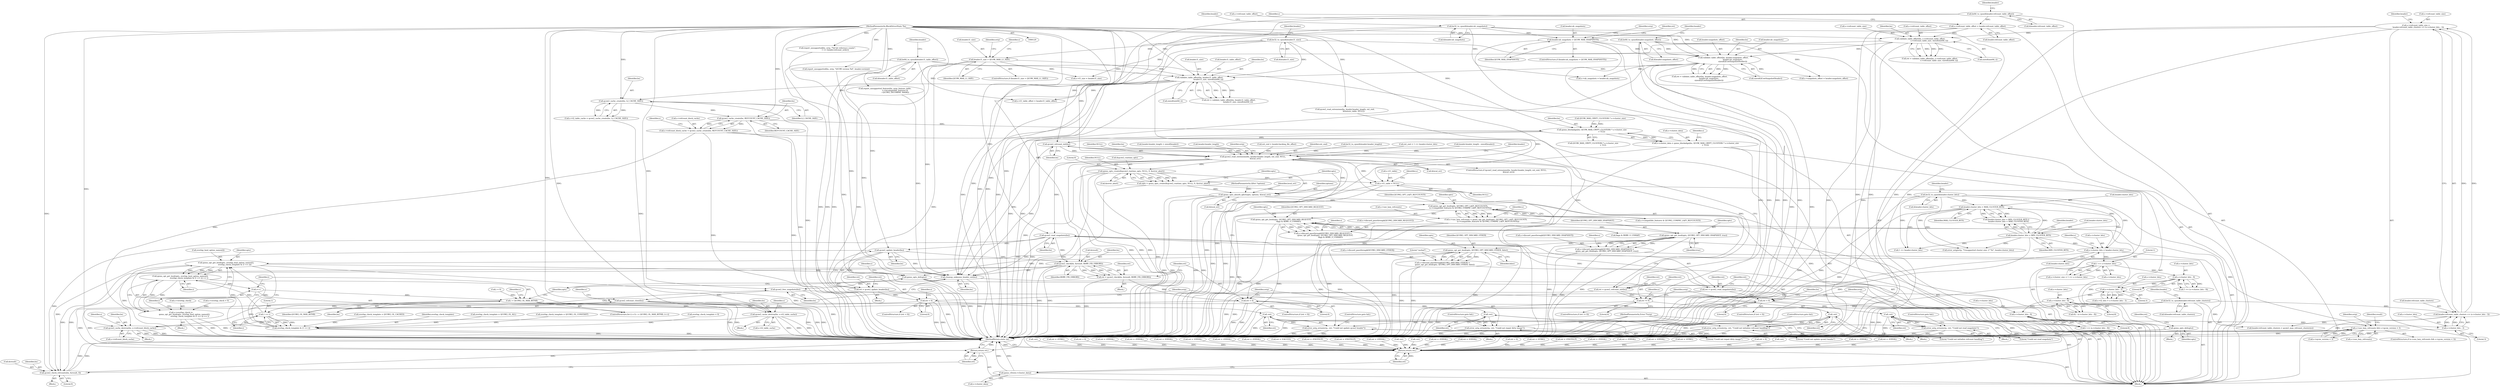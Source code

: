 digraph "0_qemu_6a83f8b5bec6f59e56cc49bd49e4c3f8f805d56f_0@API" {
"1000981" [label="(Call,qcow2_cache_create(bs, REFCOUNT_CACHE_SIZE))"];
"1000974" [label="(Call,qcow2_cache_create(bs, L2_CACHE_SIZE))"];
"1000876" [label="(Call,validate_table_offset(bs, header.l1_table_offset,\n                                header.l1_size, sizeof(uint64_t)))"];
"1000786" [label="(Call,validate_table_offset(bs, header.snapshots_offset,\n                                header.nb_snapshots,\n                                sizeof(QCowSnapshotHeader)))"];
"1000750" [label="(Call,validate_table_offset(bs, s->refcount_table_offset,\n                                s->refcount_table_size, sizeof(uint64_t)))"];
"1000121" [label="(MethodParameterIn,BlockDriverState *bs)"];
"1000712" [label="(Call,s->refcount_table_offset = header.refcount_table_offset)"];
"1000218" [label="(Call,be64_to_cpus(&header.refcount_table_offset))"];
"1000719" [label="(Call,s->refcount_table_size =\n        header.refcount_table_clusters << (s->cluster_bits - 3))"];
"1000723" [label="(Call,header.refcount_table_clusters << (s->cluster_bits - 3))"];
"1000223" [label="(Call,be32_to_cpus(&header.refcount_table_clusters))"];
"1000727" [label="(Call,s->cluster_bits - 3)"];
"1000704" [label="(Call,s->cluster_bits - 8)"];
"1000692" [label="(Call,s->cluster_bits - 8)"];
"1000663" [label="(Call,s->cluster_bits - 3)"];
"1000331" [label="(Call,s->cluster_bits - 9)"];
"1000320" [label="(Call,1 << s->cluster_bits)"];
"1000309" [label="(Call,s->cluster_bits = header.cluster_bits)"];
"1000292" [label="(Call,header.cluster_bits > MAX_CLUSTER_BITS)"];
"1000198" [label="(Call,be32_to_cpus(&header.cluster_bits))"];
"1000287" [label="(Call,header.cluster_bits < MIN_CLUSTER_BITS)"];
"1000228" [label="(Call,be64_to_cpus(&header.snapshots_offset))"];
"1000233" [label="(Call,be32_to_cpus(&header.nb_snapshots))"];
"1000770" [label="(Call,header.nb_snapshots > QCOW_MAX_SNAPSHOTS)"];
"1000208" [label="(Call,be64_to_cpus(&header.l1_table_offset))"];
"1000213" [label="(Call,be32_to_cpus(&header.l1_size))"];
"1000806" [label="(Call,header.l1_size > QCOW_MAX_L1_SIZE)"];
"1000977" [label="(Call,s->refcount_block_cache = qcow2_cache_create(bs, REFCOUNT_CACHE_SIZE))"];
"1001467" [label="(Call,qcow2_cache_destroy(bs, s->refcount_block_cache))"];
"1000996" [label="(Call,qemu_blockalign(bs, QCOW_MAX_CRYPT_CLUSTERS * s->cluster_size\n                                  + 512))"];
"1000992" [label="(Call,s->cluster_data = qemu_blockalign(bs, QCOW_MAX_CRYPT_CLUSTERS * s->cluster_size\n                                  + 512))"];
"1001476" [label="(Call,qemu_vfree(s->cluster_data))"];
"1001018" [label="(Call,qcow2_refcount_init(bs))"];
"1001016" [label="(Call,ret = qcow2_refcount_init(bs))"];
"1001021" [label="(Call,ret != 0)"];
"1001027" [label="(Call,-ret)"];
"1001025" [label="(Call,error_setg_errno(errp, -ret, \"Could not initialize refcount handling\"))"];
"1001480" [label="(Return,return ret;)"];
"1001042" [label="(Call,qcow2_read_extensions(bs, header.header_length, ext_end, NULL,\n        &local_err))"];
"1001140" [label="(Call,qcow2_read_snapshots(bs))"];
"1001138" [label="(Call,ret = qcow2_read_snapshots(bs))"];
"1001143" [label="(Call,ret < 0)"];
"1001149" [label="(Call,-ret)"];
"1001147" [label="(Call,error_setg_errno(errp, -ret, \"Could not read snapshots\"))"];
"1001430" [label="(Return,return ret;)"];
"1001175" [label="(Call,qcow2_update_header(bs))"];
"1001173" [label="(Call,ret = qcow2_update_header(bs))"];
"1001178" [label="(Call,ret < 0)"];
"1001184" [label="(Call,-ret)"];
"1001182" [label="(Call,error_setg_errno(errp, -ret, \"Could not update qcow2 header\"))"];
"1001217" [label="(Call,qcow2_check(bs, &result, BDRV_FIX_ERRORS))"];
"1001215" [label="(Call,ret = qcow2_check(bs, &result, BDRV_FIX_ERRORS))"];
"1001223" [label="(Call,ret < 0)"];
"1001229" [label="(Call,-ret)"];
"1001227" [label="(Call,error_setg_errno(errp, -ret, \"Could not repair dirty image\"))"];
"1001425" [label="(Call,qcow2_check_refcounts(bs, &result, 0))"];
"1001437" [label="(Call,cleanup_unknown_header_ext(bs))"];
"1001439" [label="(Call,qcow2_free_snapshots(bs))"];
"1001441" [label="(Call,qcow2_refcount_close(bs))"];
"1001457" [label="(Call,qcow2_cache_destroy(bs, s->l2_table_cache))"];
"1001235" [label="(Call,qemu_opts_create(&qcow2_runtime_opts, NULL, 0, &error_abort))"];
"1001233" [label="(Call,opts = qemu_opts_create(&qcow2_runtime_opts, NULL, 0, &error_abort))"];
"1001242" [label="(Call,qemu_opts_absorb_qdict(opts, options, &local_err))"];
"1001262" [label="(Call,qemu_opt_get_bool(opts, QCOW2_OPT_LAZY_REFCOUNTS,\n        (s->compatible_features & QCOW2_COMPAT_LAZY_REFCOUNTS)))"];
"1001258" [label="(Call,s->use_lazy_refcounts = qemu_opt_get_bool(opts, QCOW2_OPT_LAZY_REFCOUNTS,\n        (s->compatible_features & QCOW2_COMPAT_LAZY_REFCOUNTS)))"];
"1001403" [label="(Call,s->use_lazy_refcounts && s->qcow_version < 3)"];
"1001290" [label="(Call,qemu_opt_get_bool(opts, QCOW2_OPT_DISCARD_REQUEST,\n                          flags & BDRV_O_UNMAP))"];
"1001284" [label="(Call,s->discard_passthrough[QCOW2_DISCARD_REQUEST] =\n        qemu_opt_get_bool(opts, QCOW2_OPT_DISCARD_REQUEST,\n                          flags & BDRV_O_UNMAP))"];
"1001302" [label="(Call,qemu_opt_get_bool(opts, QCOW2_OPT_DISCARD_SNAPSHOT, true))"];
"1001296" [label="(Call,s->discard_passthrough[QCOW2_DISCARD_SNAPSHOT] =\n        qemu_opt_get_bool(opts, QCOW2_OPT_DISCARD_SNAPSHOT, true))"];
"1001312" [label="(Call,qemu_opt_get_bool(opts, QCOW2_OPT_DISCARD_OTHER, false))"];
"1001306" [label="(Call,s->discard_passthrough[QCOW2_DISCARD_OTHER] =\n        qemu_opt_get_bool(opts, QCOW2_OPT_DISCARD_OTHER, false))"];
"1001362" [label="(Call,qemu_opts_del(opts))"];
"1001389" [label="(Call,qemu_opt_get_bool(opts, overlap_bool_option_names[i],\n                              overlap_check_template & (1 << i)))"];
"1001388" [label="(Call,qemu_opt_get_bool(opts, overlap_bool_option_names[i],\n                              overlap_check_template & (1 << i)) << i)"];
"1001381" [label="(Call,i++)"];
"1001378" [label="(Call,i < QCOW2_OL_MAX_BITNR)"];
"1001396" [label="(Call,1 << i)"];
"1001394" [label="(Call,overlap_check_template & (1 << i))"];
"1001384" [label="(Call,s->overlap_check |=\n            qemu_opt_get_bool(opts, overlap_bool_option_names[i],\n                              overlap_check_template & (1 << i)) << i)"];
"1001400" [label="(Call,qemu_opts_del(opts))"];
"1001447" [label="(Call,s->l1_table = NULL)"];
"1001469" [label="(Call,s->refcount_block_cache)"];
"1001258" [label="(Call,s->use_lazy_refcounts = qemu_opt_get_bool(opts, QCOW2_OPT_LAZY_REFCOUNTS,\n        (s->compatible_features & QCOW2_COMPAT_LAZY_REFCOUNTS)))"];
"1000881" [label="(Call,header.l1_size)"];
"1000293" [label="(Call,header.cluster_bits)"];
"1001378" [label="(Call,i < QCOW2_OL_MAX_BITNR)"];
"1001480" [label="(Return,return ret;)"];
"1000224" [label="(Call,&header.refcount_table_clusters)"];
"1001226" [label="(Block,)"];
"1000975" [label="(Identifier,bs)"];
"1001396" [label="(Call,1 << i)"];
"1000797" [label="(Call,ret < 0)"];
"1000124" [label="(MethodParameterIn,Error **errp)"];
"1000786" [label="(Call,validate_table_offset(bs, header.snapshots_offset,\n                                header.nb_snapshots,\n                                sizeof(QCowSnapshotHeader)))"];
"1000659" [label="(Call,s->l2_bits = s->cluster_bits - 3)"];
"1000723" [label="(Call,header.refcount_table_clusters << (s->cluster_bits - 3))"];
"1000231" [label="(Identifier,header)"];
"1001187" [label="(ControlStructure,goto fail;)"];
"1000322" [label="(Call,s->cluster_bits)"];
"1001316" [label="(Literal,\"cached\")"];
"1000794" [label="(Call,sizeof(QCowSnapshotHeader))"];
"1001458" [label="(Identifier,bs)"];
"1001353" [label="(Call,overlap_check_template = QCOW2_OL_ALL)"];
"1001459" [label="(Call,s->l2_table_cache)"];
"1001394" [label="(Call,overlap_check_template & (1 << i))"];
"1001244" [label="(Identifier,options)"];
"1000125" [label="(Block,)"];
"1001236" [label="(Call,&qcow2_runtime_opts)"];
"1000847" [label="(Call,ret = -EFBIG)"];
"1001306" [label="(Call,s->discard_passthrough[QCOW2_DISCARD_OTHER] =\n        qemu_opt_get_bool(opts, QCOW2_OPT_DISCARD_OTHER, false))"];
"1001027" [label="(Call,-ret)"];
"1001016" [label="(Call,ret = qcow2_refcount_init(bs))"];
"1001148" [label="(Identifier,errp)"];
"1001221" [label="(Identifier,BDRV_FIX_ERRORS)"];
"1001296" [label="(Call,s->discard_passthrough[QCOW2_DISCARD_SNAPSHOT] =\n        qemu_opt_get_bool(opts, QCOW2_OPT_DISCARD_SNAPSHOT, true))"];
"1001447" [label="(Call,s->l1_table = NULL)"];
"1000428" [label="(Call,header.header_length > sizeof(header))"];
"1001333" [label="(Call,overlap_check_template = QCOW2_OL_CONSTANT)"];
"1000770" [label="(Call,header.nb_snapshots > QCOW_MAX_SNAPSHOTS)"];
"1001229" [label="(Call,-ret)"];
"1000774" [label="(Identifier,QCOW_MAX_SNAPSHOTS)"];
"1001442" [label="(Identifier,bs)"];
"1000310" [label="(Call,s->cluster_bits)"];
"1001421" [label="(Block,)"];
"1001242" [label="(Call,qemu_opts_absorb_qdict(opts, options, &local_err))"];
"1001293" [label="(Call,flags & BDRV_O_UNMAP)"];
"1001167" [label="(Block,)"];
"1001184" [label="(Call,-ret)"];
"1000805" [label="(ControlStructure,if (header.l1_size > QCOW_MAX_L1_SIZE))"];
"1000273" [label="(Call,ret = -ENOTSUP)"];
"1000292" [label="(Call,header.cluster_bits > MAX_CLUSTER_BITS)"];
"1001357" [label="(Block,)"];
"1001437" [label="(Call,cleanup_unknown_header_ext(bs))"];
"1001024" [label="(Block,)"];
"1001235" [label="(Call,qemu_opts_create(&qcow2_runtime_opts, NULL, 0, &error_abort))"];
"1000733" [label="(Call,header.refcount_table_clusters > qcow2_max_refcount_clusters(s))"];
"1001404" [label="(Call,s->use_lazy_refcounts)"];
"1000884" [label="(Call,sizeof(uint64_t))"];
"1001297" [label="(Call,s->discard_passthrough[QCOW2_DISCARD_SNAPSHOT])"];
"1000603" [label="(Call,report_unsupported(bs, errp, \"%d bit reference counts\",\n                           1 << header.refcount_order))"];
"1000199" [label="(Call,&header.cluster_bits)"];
"1000218" [label="(Call,be64_to_cpus(&header.refcount_table_offset))"];
"1001145" [label="(Literal,0)"];
"1000321" [label="(Literal,1)"];
"1001217" [label="(Call,qcow2_check(bs, &result, BDRV_FIX_ERRORS))"];
"1000878" [label="(Call,header.l1_table_offset)"];
"1001044" [label="(Call,header.header_length)"];
"1001007" [label="(Identifier,s)"];
"1001028" [label="(Identifier,ret)"];
"1000874" [label="(Call,ret = validate_table_offset(bs, header.l1_table_offset,\n                                header.l1_size, sizeof(uint64_t)))"];
"1000546" [label="(Call,qcow2_read_extensions(bs, header.header_length, ext_end,\n                              &feature_table, NULL))"];
"1001239" [label="(Literal,0)"];
"1000806" [label="(Call,header.l1_size > QCOW_MAX_L1_SIZE)"];
"1001364" [label="(Call,ret = -EINVAL)"];
"1001053" [label="(Identifier,errp)"];
"1000233" [label="(Call,be32_to_cpus(&header.nb_snapshots))"];
"1000993" [label="(Call,s->cluster_data)"];
"1000490" [label="(Call,ret = -EINVAL)"];
"1000223" [label="(Call,be32_to_cpus(&header.refcount_table_clusters))"];
"1001454" [label="(Identifier,s)"];
"1001466" [label="(Block,)"];
"1001416" [label="(Call,ret = -EINVAL)"];
"1000716" [label="(Call,header.refcount_table_offset)"];
"1000704" [label="(Call,s->cluster_bits - 8)"];
"1001312" [label="(Call,qemu_opt_get_bool(opts, QCOW2_OPT_DISCARD_OTHER, false))"];
"1000705" [label="(Call,s->cluster_bits)"];
"1001264" [label="(Identifier,QCOW2_OPT_LAZY_REFCOUNTS)"];
"1001362" [label="(Call,qemu_opts_del(opts))"];
"1001467" [label="(Call,qcow2_cache_destroy(bs, s->refcount_block_cache))"];
"1000976" [label="(Identifier,L2_CACHE_SIZE)"];
"1001017" [label="(Identifier,ret)"];
"1001178" [label="(Call,ret < 0)"];
"1000895" [label="(Call,s->l1_table_offset = header.l1_table_offset)"];
"1000970" [label="(Call,s->l2_table_cache = qcow2_cache_create(bs, L2_CACHE_SIZE))"];
"1000309" [label="(Call,s->cluster_bits = header.cluster_bits)"];
"1000986" [label="(Identifier,s)"];
"1000755" [label="(Call,s->refcount_table_size)"];
"1001223" [label="(Call,ret < 0)"];
"1000992" [label="(Call,s->cluster_data = qemu_blockalign(bs, QCOW_MAX_CRYPT_CLUSTERS * s->cluster_size\n                                  + 512))"];
"1000777" [label="(Identifier,errp)"];
"1001049" [label="(Call,&local_err)"];
"1000820" [label="(Call,ret = -EFBIG)"];
"1000787" [label="(Identifier,bs)"];
"1000667" [label="(Literal,3)"];
"1000664" [label="(Call,s->cluster_bits)"];
"1001181" [label="(Block,)"];
"1000761" [label="(Call,ret < 0)"];
"1000791" [label="(Call,header.nb_snapshots)"];
"1001439" [label="(Call,qcow2_free_snapshots(bs))"];
"1000982" [label="(Identifier,bs)"];
"1001445" [label="(Identifier,s)"];
"1000663" [label="(Call,s->cluster_bits - 3)"];
"1000500" [label="(Call,ext_end = header.backing_file_offset)"];
"1000291" [label="(Identifier,MIN_CLUSTER_BITS)"];
"1000721" [label="(Identifier,s)"];
"1001299" [label="(Identifier,s)"];
"1000713" [label="(Call,s->refcount_table_offset)"];
"1000169" [label="(Call,-ret)"];
"1001191" [label="(Identifier,s)"];
"1001363" [label="(Identifier,opts)"];
"1000748" [label="(Call,ret = validate_table_offset(bs, s->refcount_table_offset,\n                                s->refcount_table_size, sizeof(uint64_t)))"];
"1000813" [label="(Identifier,errp)"];
"1001216" [label="(Identifier,ret)"];
"1001233" [label="(Call,opts = qemu_opts_create(&qcow2_runtime_opts, NULL, 0, &error_abort))"];
"1000637" [label="(Call,ret = -EINVAL)"];
"1001055" [label="(Call,ret = -EINVAL)"];
"1000947" [label="(Call,-ret)"];
"1000206" [label="(Identifier,header)"];
"1000226" [label="(Identifier,header)"];
"1000287" [label="(Call,header.cluster_bits < MIN_CLUSTER_BITS)"];
"1001034" [label="(Identifier,s)"];
"1000727" [label="(Call,s->cluster_bits - 3)"];
"1001379" [label="(Identifier,i)"];
"1001175" [label="(Call,qcow2_update_header(bs))"];
"1001456" [label="(Block,)"];
"1000121" [label="(MethodParameterIn,BlockDriverState *bs)"];
"1000214" [label="(Call,&header.l1_size)"];
"1001323" [label="(Call,overlap_check_template = 0)"];
"1001157" [label="(Identifier,bs)"];
"1001041" [label="(ControlStructure,if (qcow2_read_extensions(bs, header.header_length, ext_end, NULL,\n        &local_err)))"];
"1001448" [label="(Call,s->l1_table)"];
"1000978" [label="(Call,s->refcount_block_cache)"];
"1001427" [label="(Call,&result)"];
"1001042" [label="(Call,qcow2_read_extensions(bs, header.header_length, ext_end, NULL,\n        &local_err))"];
"1001146" [label="(Block,)"];
"1001139" [label="(Identifier,ret)"];
"1000286" [label="(Call,header.cluster_bits < MIN_CLUSTER_BITS ||\n        header.cluster_bits > MAX_CLUSTER_BITS)"];
"1001403" [label="(Call,s->use_lazy_refcounts && s->qcow_version < 3)"];
"1001273" [label="(Identifier,s)"];
"1000320" [label="(Call,1 << s->cluster_bits)"];
"1000815" [label="(Call,ret = -EFBIG)"];
"1001343" [label="(Call,overlap_check_template = QCOW2_OL_CACHED)"];
"1001398" [label="(Identifier,i)"];
"1000122" [label="(MethodParameterIn,QDict *options)"];
"1001395" [label="(Identifier,overlap_check_template)"];
"1000735" [label="(Identifier,header)"];
"1001304" [label="(Identifier,QCOW2_OPT_DISCARD_SNAPSHOT)"];
"1001390" [label="(Identifier,opts)"];
"1001399" [label="(Identifier,i)"];
"1001183" [label="(Identifier,errp)"];
"1001457" [label="(Call,qcow2_cache_destroy(bs, s->l2_table_cache))"];
"1001380" [label="(Identifier,QCOW2_OL_MAX_BITNR)"];
"1001382" [label="(Identifier,i)"];
"1001313" [label="(Identifier,opts)"];
"1001228" [label="(Identifier,errp)"];
"1000213" [label="(Call,be32_to_cpus(&header.l1_size))"];
"1001375" [label="(Call,i = 0)"];
"1000724" [label="(Call,header.refcount_table_clusters)"];
"1001138" [label="(Call,ret = qcow2_read_snapshots(bs))"];
"1001477" [label="(Call,s->cluster_data)"];
"1000509" [label="(Call,1 << header.cluster_bits)"];
"1001302" [label="(Call,qemu_opt_get_bool(opts, QCOW2_OPT_DISCARD_SNAPSHOT, true))"];
"1000810" [label="(Identifier,QCOW_MAX_L1_SIZE)"];
"1001425" [label="(Call,qcow2_check_refcounts(bs, &result, 0))"];
"1000887" [label="(Call,ret < 0)"];
"1001144" [label="(Identifier,ret)"];
"1000996" [label="(Call,qemu_blockalign(bs, QCOW_MAX_CRYPT_CLUSTERS * s->cluster_size\n                                  + 512))"];
"1000236" [label="(Identifier,header)"];
"1000779" [label="(Call,ret = -EINVAL)"];
"1000198" [label="(Call,be32_to_cpus(&header.cluster_bits))"];
"1001315" [label="(Identifier,false)"];
"1000329" [label="(Call,1 << (s->cluster_bits - 9))"];
"1001374" [label="(ControlStructure,for (i = 0; i < QCOW2_OL_MAX_BITNR; i++))"];
"1000219" [label="(Call,&header.refcount_table_offset)"];
"1001142" [label="(ControlStructure,if (ret < 0))"];
"1001259" [label="(Call,s->use_lazy_refcounts)"];
"1001400" [label="(Call,qemu_opts_del(opts))"];
"1001232" [label="(ControlStructure,goto fail;)"];
"1001284" [label="(Call,s->discard_passthrough[QCOW2_DISCARD_REQUEST] =\n        qemu_opt_get_bool(opts, QCOW2_OPT_DISCARD_REQUEST,\n                          flags & BDRV_O_UNMAP))"];
"1001386" [label="(Identifier,s)"];
"1000208" [label="(Call,be64_to_cpus(&header.l1_table_offset))"];
"1000298" [label="(Call,error_setg(errp, \"Unsupported cluster size: 2^%i\", header.cluster_bits))"];
"1001088" [label="(Call,ret = -EINVAL)"];
"1001182" [label="(Call,error_setg_errno(errp, -ret, \"Could not update qcow2 header\"))"];
"1000422" [label="(Call,ret = -EINVAL)"];
"1000999" [label="(Call,QCOW_MAX_CRYPT_CLUSTERS * s->cluster_size)"];
"1000296" [label="(Identifier,MAX_CLUSTER_BITS)"];
"1001476" [label="(Call,qemu_vfree(s->cluster_data))"];
"1001248" [label="(Identifier,local_err)"];
"1001402" [label="(ControlStructure,if (s->use_lazy_refcounts && s->qcow_version < 3))"];
"1000743" [label="(Call,ret = -EINVAL)"];
"1000332" [label="(Call,s->cluster_bits)"];
"1001426" [label="(Identifier,bs)"];
"1001023" [label="(Literal,0)"];
"1000331" [label="(Call,s->cluster_bits - 9)"];
"1001022" [label="(Identifier,ret)"];
"1001292" [label="(Identifier,QCOW2_OPT_DISCARD_REQUEST)"];
"1000731" [label="(Literal,3)"];
"1001441" [label="(Call,qcow2_refcount_close(bs))"];
"1000720" [label="(Call,s->refcount_table_size)"];
"1001238" [label="(Identifier,NULL)"];
"1000294" [label="(Identifier,header)"];
"1000696" [label="(Literal,8)"];
"1001369" [label="(Call,s->overlap_check = 0)"];
"1001018" [label="(Call,qcow2_refcount_init(bs))"];
"1000981" [label="(Call,qcow2_cache_create(bs, REFCOUNT_CACHE_SIZE))"];
"1000288" [label="(Call,header.cluster_bits)"];
"1001215" [label="(Call,ret = qcow2_check(bs, &result, BDRV_FIX_ERRORS))"];
"1000827" [label="(Identifier,s)"];
"1001030" [label="(ControlStructure,goto fail;)"];
"1001290" [label="(Call,qemu_opt_get_bool(opts, QCOW2_OPT_DISCARD_REQUEST,\n                          flags & BDRV_O_UNMAP))"];
"1000807" [label="(Call,header.l1_size)"];
"1001265" [label="(Call,s->compatible_features & QCOW2_COMPAT_LAZY_REFCOUNTS)"];
"1000248" [label="(Call,ret = -EINVAL)"];
"1000869" [label="(Call,ret = -EINVAL)"];
"1000318" [label="(Identifier,s)"];
"1001307" [label="(Call,s->discard_passthrough[QCOW2_DISCARD_OTHER])"];
"1001405" [label="(Identifier,s)"];
"1001314" [label="(Identifier,QCOW2_OPT_DISCARD_OTHER)"];
"1001430" [label="(Return,return ret;)"];
"1001451" [label="(Identifier,NULL)"];
"1000719" [label="(Call,s->refcount_table_size =\n        header.refcount_table_clusters << (s->cluster_bits - 3))"];
"1001438" [label="(Identifier,bs)"];
"1001141" [label="(Identifier,bs)"];
"1000702" [label="(Call,1 << (s->cluster_bits - 8))"];
"1000876" [label="(Call,validate_table_offset(bs, header.l1_table_offset,\n                                header.l1_size, sizeof(uint64_t)))"];
"1000591" [label="(Call,ret = -EACCES)"];
"1000751" [label="(Identifier,bs)"];
"1000692" [label="(Call,s->cluster_bits - 8)"];
"1000974" [label="(Call,qcow2_cache_create(bs, L2_CACHE_SIZE))"];
"1000266" [label="(Call,report_unsupported(bs, errp, \"QCOW version %d\", header.version))"];
"1000313" [label="(Call,header.cluster_bits)"];
"1001150" [label="(Identifier,ret)"];
"1001230" [label="(Identifier,ret)"];
"1001180" [label="(Literal,0)"];
"1001222" [label="(ControlStructure,if (ret < 0))"];
"1001383" [label="(Block,)"];
"1000750" [label="(Call,validate_table_offset(bs, s->refcount_table_offset,\n                                s->refcount_table_size, sizeof(uint64_t)))"];
"1001185" [label="(Identifier,ret)"];
"1001414" [label="(Identifier,errp)"];
"1000708" [label="(Literal,8)"];
"1001047" [label="(Identifier,ext_end)"];
"1000221" [label="(Identifier,header)"];
"1001021" [label="(Call,ret != 0)"];
"1001219" [label="(Call,&result)"];
"1001025" [label="(Call,error_setg_errno(errp, -ret, \"Could not initialize refcount handling\"))"];
"1001173" [label="(Call,ret = qcow2_update_header(bs))"];
"1001186" [label="(Literal,\"Could not update qcow2 header\")"];
"1001429" [label="(Literal,0)"];
"1000769" [label="(ControlStructure,if (header.nb_snapshots > QCOW_MAX_SNAPSHOTS))"];
"1000712" [label="(Call,s->refcount_table_offset = header.refcount_table_offset)"];
"1001174" [label="(Identifier,ret)"];
"1000785" [label="(Identifier,ret)"];
"1000241" [label="(Identifier,header)"];
"1000564" [label="(Call,ret = -ENOTSUP)"];
"1001464" [label="(Identifier,s)"];
"1000771" [label="(Call,header.nb_snapshots)"];
"1000555" [label="(Call,report_unsupported_feature(bs, errp, feature_table,\n                                   s->incompatible_features &\n                                   ~QCOW2_INCOMPAT_MASK))"];
"1001151" [label="(Literal,\"Could not read snapshots\")"];
"1000228" [label="(Call,be64_to_cpus(&header.snapshots_offset))"];
"1001147" [label="(Call,error_setg_errno(errp, -ret, \"Could not read snapshots\"))"];
"1001152" [label="(ControlStructure,goto fail;)"];
"1001029" [label="(Literal,\"Could not initialize refcount handling\")"];
"1001263" [label="(Identifier,opts)"];
"1001309" [label="(Identifier,s)"];
"1000234" [label="(Call,&header.nb_snapshots)"];
"1001234" [label="(Identifier,opts)"];
"1000752" [label="(Call,s->refcount_table_offset)"];
"1001285" [label="(Call,s->discard_passthrough[QCOW2_DISCARD_REQUEST])"];
"1001303" [label="(Identifier,opts)"];
"1000216" [label="(Identifier,header)"];
"1001179" [label="(Identifier,ret)"];
"1001482" [label="(MethodReturn,static int)"];
"1000758" [label="(Call,sizeof(uint64_t))"];
"1000390" [label="(Call,be32_to_cpus(&header.header_length))"];
"1001231" [label="(Literal,\"Could not repair dirty image\")"];
"1000209" [label="(Call,&header.l1_table_offset)"];
"1000612" [label="(Call,ret = -ENOTSUP)"];
"1001440" [label="(Identifier,bs)"];
"1000788" [label="(Call,header.snapshots_offset)"];
"1001253" [label="(Call,ret = -EINVAL)"];
"1001385" [label="(Call,s->overlap_check)"];
"1000690" [label="(Call,62 - (s->cluster_bits - 8))"];
"1001149" [label="(Call,-ret)"];
"1001019" [label="(Identifier,bs)"];
"1000877" [label="(Identifier,bs)"];
"1000784" [label="(Call,ret = validate_table_offset(bs, header.snapshots_offset,\n                                header.nb_snapshots,\n                                sizeof(QCowSnapshotHeader)))"];
"1001389" [label="(Call,qemu_opt_get_bool(opts, overlap_bool_option_names[i],\n                              overlap_check_template & (1 << i)))"];
"1001384" [label="(Call,s->overlap_check |=\n            qemu_opt_get_bool(opts, overlap_bool_option_names[i],\n                              overlap_check_template & (1 << i)) << i)"];
"1000983" [label="(Identifier,REFCOUNT_CACHE_SIZE)"];
"1001381" [label="(Call,i++)"];
"1001391" [label="(Call,overlap_bool_option_names[i])"];
"1001176" [label="(Identifier,bs)"];
"1001424" [label="(Identifier,result)"];
"1001225" [label="(Literal,0)"];
"1001401" [label="(Identifier,opts)"];
"1000728" [label="(Call,s->cluster_bits)"];
"1001131" [label="(Call,s->nb_snapshots = header.nb_snapshots)"];
"1001243" [label="(Identifier,opts)"];
"1000507" [label="(Call,ext_end = 1 << header.cluster_bits)"];
"1001474" [label="(Identifier,s)"];
"1001481" [label="(Identifier,ret)"];
"1000439" [label="(Call,header.header_length - sizeof(header))"];
"1001026" [label="(Identifier,errp)"];
"1001305" [label="(Identifier,true)"];
"1000335" [label="(Literal,9)"];
"1001218" [label="(Identifier,bs)"];
"1001240" [label="(Call,&error_abort)"];
"1001224" [label="(Identifier,ret)"];
"1001143" [label="(Call,ret < 0)"];
"1001211" [label="(Block,)"];
"1001063" [label="(Identifier,header)"];
"1001431" [label="(Identifier,ret)"];
"1001048" [label="(Identifier,NULL)"];
"1001245" [label="(Call,&local_err)"];
"1001113" [label="(Call,-ret)"];
"1001020" [label="(ControlStructure,if (ret != 0))"];
"1001397" [label="(Literal,1)"];
"1000474" [label="(Call,-ret)"];
"1000977" [label="(Call,s->refcount_block_cache = qcow2_cache_create(bs, REFCOUNT_CACHE_SIZE))"];
"1001388" [label="(Call,qemu_opt_get_bool(opts, overlap_bool_option_names[i],\n                              overlap_check_template & (1 << i)) << i)"];
"1001365" [label="(Identifier,ret)"];
"1000316" [label="(Call,s->cluster_size = 1 << s->cluster_bits)"];
"1001407" [label="(Call,s->qcow_version < 3)"];
"1001140" [label="(Call,qcow2_read_snapshots(bs))"];
"1001043" [label="(Identifier,bs)"];
"1001227" [label="(Call,error_setg_errno(errp, -ret, \"Could not repair dirty image\"))"];
"1000693" [label="(Call,s->cluster_bits)"];
"1001468" [label="(Identifier,bs)"];
"1001262" [label="(Call,qemu_opt_get_bool(opts, QCOW2_OPT_LAZY_REFCOUNTS,\n        (s->compatible_features & QCOW2_COMPAT_LAZY_REFCOUNTS)))"];
"1001291" [label="(Identifier,opts)"];
"1000998" [label="(Call,QCOW_MAX_CRYPT_CLUSTERS * s->cluster_size\n                                  + 512)"];
"1000304" [label="(Call,ret = -EINVAL)"];
"1000997" [label="(Identifier,bs)"];
"1000405" [label="(Call,ret = -EINVAL)"];
"1001124" [label="(Call,s->snapshots_offset = header.snapshots_offset)"];
"1001177" [label="(ControlStructure,if (ret < 0))"];
"1000825" [label="(Call,s->l1_size = header.l1_size)"];
"1000229" [label="(Call,&header.snapshots_offset)"];
"1000981" -> "1000977"  [label="AST: "];
"1000981" -> "1000983"  [label="CFG: "];
"1000982" -> "1000981"  [label="AST: "];
"1000983" -> "1000981"  [label="AST: "];
"1000977" -> "1000981"  [label="CFG: "];
"1000981" -> "1001482"  [label="DDG: "];
"1000981" -> "1000977"  [label="DDG: "];
"1000981" -> "1000977"  [label="DDG: "];
"1000974" -> "1000981"  [label="DDG: "];
"1000121" -> "1000981"  [label="DDG: "];
"1000981" -> "1000996"  [label="DDG: "];
"1000974" -> "1000970"  [label="AST: "];
"1000974" -> "1000976"  [label="CFG: "];
"1000975" -> "1000974"  [label="AST: "];
"1000976" -> "1000974"  [label="AST: "];
"1000970" -> "1000974"  [label="CFG: "];
"1000974" -> "1001482"  [label="DDG: "];
"1000974" -> "1000970"  [label="DDG: "];
"1000974" -> "1000970"  [label="DDG: "];
"1000876" -> "1000974"  [label="DDG: "];
"1000121" -> "1000974"  [label="DDG: "];
"1000876" -> "1000874"  [label="AST: "];
"1000876" -> "1000884"  [label="CFG: "];
"1000877" -> "1000876"  [label="AST: "];
"1000878" -> "1000876"  [label="AST: "];
"1000881" -> "1000876"  [label="AST: "];
"1000884" -> "1000876"  [label="AST: "];
"1000874" -> "1000876"  [label="CFG: "];
"1000876" -> "1001482"  [label="DDG: "];
"1000876" -> "1001482"  [label="DDG: "];
"1000876" -> "1000874"  [label="DDG: "];
"1000876" -> "1000874"  [label="DDG: "];
"1000876" -> "1000874"  [label="DDG: "];
"1000786" -> "1000876"  [label="DDG: "];
"1000121" -> "1000876"  [label="DDG: "];
"1000208" -> "1000876"  [label="DDG: "];
"1000213" -> "1000876"  [label="DDG: "];
"1000806" -> "1000876"  [label="DDG: "];
"1000876" -> "1000895"  [label="DDG: "];
"1000876" -> "1001437"  [label="DDG: "];
"1000786" -> "1000784"  [label="AST: "];
"1000786" -> "1000794"  [label="CFG: "];
"1000787" -> "1000786"  [label="AST: "];
"1000788" -> "1000786"  [label="AST: "];
"1000791" -> "1000786"  [label="AST: "];
"1000794" -> "1000786"  [label="AST: "];
"1000784" -> "1000786"  [label="CFG: "];
"1000786" -> "1001482"  [label="DDG: "];
"1000786" -> "1001482"  [label="DDG: "];
"1000786" -> "1000784"  [label="DDG: "];
"1000786" -> "1000784"  [label="DDG: "];
"1000786" -> "1000784"  [label="DDG: "];
"1000750" -> "1000786"  [label="DDG: "];
"1000121" -> "1000786"  [label="DDG: "];
"1000228" -> "1000786"  [label="DDG: "];
"1000233" -> "1000786"  [label="DDG: "];
"1000770" -> "1000786"  [label="DDG: "];
"1000786" -> "1001124"  [label="DDG: "];
"1000786" -> "1001131"  [label="DDG: "];
"1000786" -> "1001437"  [label="DDG: "];
"1000750" -> "1000748"  [label="AST: "];
"1000750" -> "1000758"  [label="CFG: "];
"1000751" -> "1000750"  [label="AST: "];
"1000752" -> "1000750"  [label="AST: "];
"1000755" -> "1000750"  [label="AST: "];
"1000758" -> "1000750"  [label="AST: "];
"1000748" -> "1000750"  [label="CFG: "];
"1000750" -> "1001482"  [label="DDG: "];
"1000750" -> "1001482"  [label="DDG: "];
"1000750" -> "1000748"  [label="DDG: "];
"1000750" -> "1000748"  [label="DDG: "];
"1000750" -> "1000748"  [label="DDG: "];
"1000121" -> "1000750"  [label="DDG: "];
"1000712" -> "1000750"  [label="DDG: "];
"1000719" -> "1000750"  [label="DDG: "];
"1000750" -> "1001437"  [label="DDG: "];
"1000121" -> "1000120"  [label="AST: "];
"1000121" -> "1001482"  [label="DDG: "];
"1000121" -> "1000266"  [label="DDG: "];
"1000121" -> "1000546"  [label="DDG: "];
"1000121" -> "1000555"  [label="DDG: "];
"1000121" -> "1000603"  [label="DDG: "];
"1000121" -> "1000996"  [label="DDG: "];
"1000121" -> "1001018"  [label="DDG: "];
"1000121" -> "1001042"  [label="DDG: "];
"1000121" -> "1001140"  [label="DDG: "];
"1000121" -> "1001175"  [label="DDG: "];
"1000121" -> "1001217"  [label="DDG: "];
"1000121" -> "1001425"  [label="DDG: "];
"1000121" -> "1001437"  [label="DDG: "];
"1000121" -> "1001439"  [label="DDG: "];
"1000121" -> "1001441"  [label="DDG: "];
"1000121" -> "1001457"  [label="DDG: "];
"1000121" -> "1001467"  [label="DDG: "];
"1000712" -> "1000125"  [label="AST: "];
"1000712" -> "1000716"  [label="CFG: "];
"1000713" -> "1000712"  [label="AST: "];
"1000716" -> "1000712"  [label="AST: "];
"1000721" -> "1000712"  [label="CFG: "];
"1000712" -> "1001482"  [label="DDG: "];
"1000712" -> "1001482"  [label="DDG: "];
"1000218" -> "1000712"  [label="DDG: "];
"1000218" -> "1000125"  [label="AST: "];
"1000218" -> "1000219"  [label="CFG: "];
"1000219" -> "1000218"  [label="AST: "];
"1000226" -> "1000218"  [label="CFG: "];
"1000218" -> "1001482"  [label="DDG: "];
"1000218" -> "1001482"  [label="DDG: "];
"1000719" -> "1000125"  [label="AST: "];
"1000719" -> "1000723"  [label="CFG: "];
"1000720" -> "1000719"  [label="AST: "];
"1000723" -> "1000719"  [label="AST: "];
"1000735" -> "1000719"  [label="CFG: "];
"1000719" -> "1001482"  [label="DDG: "];
"1000719" -> "1001482"  [label="DDG: "];
"1000723" -> "1000719"  [label="DDG: "];
"1000723" -> "1000719"  [label="DDG: "];
"1000723" -> "1000727"  [label="CFG: "];
"1000724" -> "1000723"  [label="AST: "];
"1000727" -> "1000723"  [label="AST: "];
"1000723" -> "1001482"  [label="DDG: "];
"1000223" -> "1000723"  [label="DDG: "];
"1000727" -> "1000723"  [label="DDG: "];
"1000727" -> "1000723"  [label="DDG: "];
"1000723" -> "1000733"  [label="DDG: "];
"1000223" -> "1000125"  [label="AST: "];
"1000223" -> "1000224"  [label="CFG: "];
"1000224" -> "1000223"  [label="AST: "];
"1000231" -> "1000223"  [label="CFG: "];
"1000223" -> "1001482"  [label="DDG: "];
"1000223" -> "1001482"  [label="DDG: "];
"1000223" -> "1000733"  [label="DDG: "];
"1000727" -> "1000731"  [label="CFG: "];
"1000728" -> "1000727"  [label="AST: "];
"1000731" -> "1000727"  [label="AST: "];
"1000727" -> "1001482"  [label="DDG: "];
"1000704" -> "1000727"  [label="DDG: "];
"1000704" -> "1000702"  [label="AST: "];
"1000704" -> "1000708"  [label="CFG: "];
"1000705" -> "1000704"  [label="AST: "];
"1000708" -> "1000704"  [label="AST: "];
"1000702" -> "1000704"  [label="CFG: "];
"1000704" -> "1000702"  [label="DDG: "];
"1000704" -> "1000702"  [label="DDG: "];
"1000692" -> "1000704"  [label="DDG: "];
"1000692" -> "1000690"  [label="AST: "];
"1000692" -> "1000696"  [label="CFG: "];
"1000693" -> "1000692"  [label="AST: "];
"1000696" -> "1000692"  [label="AST: "];
"1000690" -> "1000692"  [label="CFG: "];
"1000692" -> "1000690"  [label="DDG: "];
"1000692" -> "1000690"  [label="DDG: "];
"1000663" -> "1000692"  [label="DDG: "];
"1000663" -> "1000659"  [label="AST: "];
"1000663" -> "1000667"  [label="CFG: "];
"1000664" -> "1000663"  [label="AST: "];
"1000667" -> "1000663"  [label="AST: "];
"1000659" -> "1000663"  [label="CFG: "];
"1000663" -> "1000659"  [label="DDG: "];
"1000663" -> "1000659"  [label="DDG: "];
"1000331" -> "1000663"  [label="DDG: "];
"1000331" -> "1000329"  [label="AST: "];
"1000331" -> "1000335"  [label="CFG: "];
"1000332" -> "1000331"  [label="AST: "];
"1000335" -> "1000331"  [label="AST: "];
"1000329" -> "1000331"  [label="CFG: "];
"1000331" -> "1001482"  [label="DDG: "];
"1000331" -> "1000329"  [label="DDG: "];
"1000331" -> "1000329"  [label="DDG: "];
"1000320" -> "1000331"  [label="DDG: "];
"1000320" -> "1000316"  [label="AST: "];
"1000320" -> "1000322"  [label="CFG: "];
"1000321" -> "1000320"  [label="AST: "];
"1000322" -> "1000320"  [label="AST: "];
"1000316" -> "1000320"  [label="CFG: "];
"1000320" -> "1000316"  [label="DDG: "];
"1000320" -> "1000316"  [label="DDG: "];
"1000309" -> "1000320"  [label="DDG: "];
"1000309" -> "1000125"  [label="AST: "];
"1000309" -> "1000313"  [label="CFG: "];
"1000310" -> "1000309"  [label="AST: "];
"1000313" -> "1000309"  [label="AST: "];
"1000318" -> "1000309"  [label="CFG: "];
"1000309" -> "1001482"  [label="DDG: "];
"1000292" -> "1000309"  [label="DDG: "];
"1000198" -> "1000309"  [label="DDG: "];
"1000287" -> "1000309"  [label="DDG: "];
"1000292" -> "1000286"  [label="AST: "];
"1000292" -> "1000296"  [label="CFG: "];
"1000293" -> "1000292"  [label="AST: "];
"1000296" -> "1000292"  [label="AST: "];
"1000286" -> "1000292"  [label="CFG: "];
"1000292" -> "1001482"  [label="DDG: "];
"1000292" -> "1000286"  [label="DDG: "];
"1000292" -> "1000286"  [label="DDG: "];
"1000198" -> "1000292"  [label="DDG: "];
"1000287" -> "1000292"  [label="DDG: "];
"1000292" -> "1000298"  [label="DDG: "];
"1000292" -> "1000509"  [label="DDG: "];
"1000198" -> "1000125"  [label="AST: "];
"1000198" -> "1000199"  [label="CFG: "];
"1000199" -> "1000198"  [label="AST: "];
"1000206" -> "1000198"  [label="CFG: "];
"1000198" -> "1001482"  [label="DDG: "];
"1000198" -> "1001482"  [label="DDG: "];
"1000198" -> "1000287"  [label="DDG: "];
"1000198" -> "1000298"  [label="DDG: "];
"1000198" -> "1000509"  [label="DDG: "];
"1000287" -> "1000286"  [label="AST: "];
"1000287" -> "1000291"  [label="CFG: "];
"1000288" -> "1000287"  [label="AST: "];
"1000291" -> "1000287"  [label="AST: "];
"1000294" -> "1000287"  [label="CFG: "];
"1000286" -> "1000287"  [label="CFG: "];
"1000287" -> "1001482"  [label="DDG: "];
"1000287" -> "1000286"  [label="DDG: "];
"1000287" -> "1000286"  [label="DDG: "];
"1000287" -> "1000298"  [label="DDG: "];
"1000287" -> "1000509"  [label="DDG: "];
"1000228" -> "1000125"  [label="AST: "];
"1000228" -> "1000229"  [label="CFG: "];
"1000229" -> "1000228"  [label="AST: "];
"1000236" -> "1000228"  [label="CFG: "];
"1000228" -> "1001482"  [label="DDG: "];
"1000228" -> "1001482"  [label="DDG: "];
"1000228" -> "1001124"  [label="DDG: "];
"1000233" -> "1000125"  [label="AST: "];
"1000233" -> "1000234"  [label="CFG: "];
"1000234" -> "1000233"  [label="AST: "];
"1000241" -> "1000233"  [label="CFG: "];
"1000233" -> "1001482"  [label="DDG: "];
"1000233" -> "1001482"  [label="DDG: "];
"1000233" -> "1000770"  [label="DDG: "];
"1000233" -> "1001131"  [label="DDG: "];
"1000770" -> "1000769"  [label="AST: "];
"1000770" -> "1000774"  [label="CFG: "];
"1000771" -> "1000770"  [label="AST: "];
"1000774" -> "1000770"  [label="AST: "];
"1000777" -> "1000770"  [label="CFG: "];
"1000785" -> "1000770"  [label="CFG: "];
"1000770" -> "1001482"  [label="DDG: "];
"1000770" -> "1001482"  [label="DDG: "];
"1000770" -> "1001482"  [label="DDG: "];
"1000208" -> "1000125"  [label="AST: "];
"1000208" -> "1000209"  [label="CFG: "];
"1000209" -> "1000208"  [label="AST: "];
"1000216" -> "1000208"  [label="CFG: "];
"1000208" -> "1001482"  [label="DDG: "];
"1000208" -> "1001482"  [label="DDG: "];
"1000208" -> "1000895"  [label="DDG: "];
"1000213" -> "1000125"  [label="AST: "];
"1000213" -> "1000214"  [label="CFG: "];
"1000214" -> "1000213"  [label="AST: "];
"1000221" -> "1000213"  [label="CFG: "];
"1000213" -> "1001482"  [label="DDG: "];
"1000213" -> "1001482"  [label="DDG: "];
"1000213" -> "1000806"  [label="DDG: "];
"1000213" -> "1000825"  [label="DDG: "];
"1000806" -> "1000805"  [label="AST: "];
"1000806" -> "1000810"  [label="CFG: "];
"1000807" -> "1000806"  [label="AST: "];
"1000810" -> "1000806"  [label="AST: "];
"1000813" -> "1000806"  [label="CFG: "];
"1000827" -> "1000806"  [label="CFG: "];
"1000806" -> "1001482"  [label="DDG: "];
"1000806" -> "1001482"  [label="DDG: "];
"1000806" -> "1001482"  [label="DDG: "];
"1000806" -> "1000825"  [label="DDG: "];
"1000977" -> "1000125"  [label="AST: "];
"1000978" -> "1000977"  [label="AST: "];
"1000986" -> "1000977"  [label="CFG: "];
"1000977" -> "1001482"  [label="DDG: "];
"1000977" -> "1001482"  [label="DDG: "];
"1000977" -> "1001467"  [label="DDG: "];
"1001467" -> "1001466"  [label="AST: "];
"1001467" -> "1001469"  [label="CFG: "];
"1001468" -> "1001467"  [label="AST: "];
"1001469" -> "1001467"  [label="AST: "];
"1001474" -> "1001467"  [label="CFG: "];
"1001467" -> "1001482"  [label="DDG: "];
"1001467" -> "1001482"  [label="DDG: "];
"1001467" -> "1001482"  [label="DDG: "];
"1001457" -> "1001467"  [label="DDG: "];
"1001441" -> "1001467"  [label="DDG: "];
"1000996" -> "1000992"  [label="AST: "];
"1000996" -> "1000998"  [label="CFG: "];
"1000997" -> "1000996"  [label="AST: "];
"1000998" -> "1000996"  [label="AST: "];
"1000992" -> "1000996"  [label="CFG: "];
"1000996" -> "1001482"  [label="DDG: "];
"1000996" -> "1000992"  [label="DDG: "];
"1000996" -> "1000992"  [label="DDG: "];
"1000999" -> "1000996"  [label="DDG: "];
"1000999" -> "1000996"  [label="DDG: "];
"1000996" -> "1001018"  [label="DDG: "];
"1000992" -> "1000125"  [label="AST: "];
"1000993" -> "1000992"  [label="AST: "];
"1001007" -> "1000992"  [label="CFG: "];
"1000992" -> "1001482"  [label="DDG: "];
"1000992" -> "1001482"  [label="DDG: "];
"1000992" -> "1001476"  [label="DDG: "];
"1001476" -> "1000125"  [label="AST: "];
"1001476" -> "1001477"  [label="CFG: "];
"1001477" -> "1001476"  [label="AST: "];
"1001481" -> "1001476"  [label="CFG: "];
"1001476" -> "1001482"  [label="DDG: "];
"1001476" -> "1001482"  [label="DDG: "];
"1001018" -> "1001016"  [label="AST: "];
"1001018" -> "1001019"  [label="CFG: "];
"1001019" -> "1001018"  [label="AST: "];
"1001016" -> "1001018"  [label="CFG: "];
"1001018" -> "1001016"  [label="DDG: "];
"1001018" -> "1001042"  [label="DDG: "];
"1001018" -> "1001437"  [label="DDG: "];
"1001016" -> "1000125"  [label="AST: "];
"1001017" -> "1001016"  [label="AST: "];
"1001022" -> "1001016"  [label="CFG: "];
"1001016" -> "1001482"  [label="DDG: "];
"1001016" -> "1001021"  [label="DDG: "];
"1001021" -> "1001020"  [label="AST: "];
"1001021" -> "1001023"  [label="CFG: "];
"1001022" -> "1001021"  [label="AST: "];
"1001023" -> "1001021"  [label="AST: "];
"1001026" -> "1001021"  [label="CFG: "];
"1001034" -> "1001021"  [label="CFG: "];
"1001021" -> "1001482"  [label="DDG: "];
"1001021" -> "1001027"  [label="DDG: "];
"1001027" -> "1001025"  [label="AST: "];
"1001027" -> "1001028"  [label="CFG: "];
"1001028" -> "1001027"  [label="AST: "];
"1001029" -> "1001027"  [label="CFG: "];
"1001027" -> "1001482"  [label="DDG: "];
"1001027" -> "1001025"  [label="DDG: "];
"1001027" -> "1001480"  [label="DDG: "];
"1001025" -> "1001024"  [label="AST: "];
"1001025" -> "1001029"  [label="CFG: "];
"1001026" -> "1001025"  [label="AST: "];
"1001029" -> "1001025"  [label="AST: "];
"1001030" -> "1001025"  [label="CFG: "];
"1001025" -> "1001482"  [label="DDG: "];
"1001025" -> "1001482"  [label="DDG: "];
"1001025" -> "1001482"  [label="DDG: "];
"1000124" -> "1001025"  [label="DDG: "];
"1001480" -> "1000125"  [label="AST: "];
"1001480" -> "1001481"  [label="CFG: "];
"1001481" -> "1001480"  [label="AST: "];
"1001482" -> "1001480"  [label="CFG: "];
"1001480" -> "1001482"  [label="DDG: "];
"1001481" -> "1001480"  [label="DDG: "];
"1000637" -> "1001480"  [label="DDG: "];
"1000815" -> "1001480"  [label="DDG: "];
"1000761" -> "1001480"  [label="DDG: "];
"1001184" -> "1001480"  [label="DDG: "];
"1001416" -> "1001480"  [label="DDG: "];
"1000273" -> "1001480"  [label="DDG: "];
"1000474" -> "1001480"  [label="DDG: "];
"1001364" -> "1001480"  [label="DDG: "];
"1000405" -> "1001480"  [label="DDG: "];
"1000169" -> "1001480"  [label="DDG: "];
"1000248" -> "1001480"  [label="DDG: "];
"1000820" -> "1001480"  [label="DDG: "];
"1000779" -> "1001480"  [label="DDG: "];
"1001113" -> "1001480"  [label="DDG: "];
"1000612" -> "1001480"  [label="DDG: "];
"1001055" -> "1001480"  [label="DDG: "];
"1000869" -> "1001480"  [label="DDG: "];
"1000743" -> "1001480"  [label="DDG: "];
"1000304" -> "1001480"  [label="DDG: "];
"1001229" -> "1001480"  [label="DDG: "];
"1000591" -> "1001480"  [label="DDG: "];
"1001253" -> "1001480"  [label="DDG: "];
"1000422" -> "1001480"  [label="DDG: "];
"1000947" -> "1001480"  [label="DDG: "];
"1001149" -> "1001480"  [label="DDG: "];
"1001088" -> "1001480"  [label="DDG: "];
"1000490" -> "1001480"  [label="DDG: "];
"1000564" -> "1001480"  [label="DDG: "];
"1000847" -> "1001480"  [label="DDG: "];
"1000797" -> "1001480"  [label="DDG: "];
"1000887" -> "1001480"  [label="DDG: "];
"1001042" -> "1001041"  [label="AST: "];
"1001042" -> "1001049"  [label="CFG: "];
"1001043" -> "1001042"  [label="AST: "];
"1001044" -> "1001042"  [label="AST: "];
"1001047" -> "1001042"  [label="AST: "];
"1001048" -> "1001042"  [label="AST: "];
"1001049" -> "1001042"  [label="AST: "];
"1001053" -> "1001042"  [label="CFG: "];
"1001063" -> "1001042"  [label="CFG: "];
"1001042" -> "1001482"  [label="DDG: "];
"1001042" -> "1001482"  [label="DDG: "];
"1001042" -> "1001482"  [label="DDG: "];
"1001042" -> "1001482"  [label="DDG: "];
"1000439" -> "1001042"  [label="DDG: "];
"1000390" -> "1001042"  [label="DDG: "];
"1000428" -> "1001042"  [label="DDG: "];
"1000500" -> "1001042"  [label="DDG: "];
"1000507" -> "1001042"  [label="DDG: "];
"1001042" -> "1001140"  [label="DDG: "];
"1001042" -> "1001235"  [label="DDG: "];
"1001042" -> "1001242"  [label="DDG: "];
"1001042" -> "1001437"  [label="DDG: "];
"1001042" -> "1001447"  [label="DDG: "];
"1001140" -> "1001138"  [label="AST: "];
"1001140" -> "1001141"  [label="CFG: "];
"1001141" -> "1001140"  [label="AST: "];
"1001138" -> "1001140"  [label="CFG: "];
"1001140" -> "1001138"  [label="DDG: "];
"1001140" -> "1001175"  [label="DDG: "];
"1001140" -> "1001217"  [label="DDG: "];
"1001140" -> "1001425"  [label="DDG: "];
"1001140" -> "1001437"  [label="DDG: "];
"1001138" -> "1000125"  [label="AST: "];
"1001139" -> "1001138"  [label="AST: "];
"1001144" -> "1001138"  [label="CFG: "];
"1001138" -> "1001482"  [label="DDG: "];
"1001138" -> "1001143"  [label="DDG: "];
"1001143" -> "1001142"  [label="AST: "];
"1001143" -> "1001145"  [label="CFG: "];
"1001144" -> "1001143"  [label="AST: "];
"1001145" -> "1001143"  [label="AST: "];
"1001148" -> "1001143"  [label="CFG: "];
"1001157" -> "1001143"  [label="CFG: "];
"1001143" -> "1001482"  [label="DDG: "];
"1001143" -> "1001482"  [label="DDG: "];
"1001143" -> "1001149"  [label="DDG: "];
"1001143" -> "1001430"  [label="DDG: "];
"1001149" -> "1001147"  [label="AST: "];
"1001149" -> "1001150"  [label="CFG: "];
"1001150" -> "1001149"  [label="AST: "];
"1001151" -> "1001149"  [label="CFG: "];
"1001149" -> "1001482"  [label="DDG: "];
"1001149" -> "1001147"  [label="DDG: "];
"1001147" -> "1001146"  [label="AST: "];
"1001147" -> "1001151"  [label="CFG: "];
"1001148" -> "1001147"  [label="AST: "];
"1001151" -> "1001147"  [label="AST: "];
"1001152" -> "1001147"  [label="CFG: "];
"1001147" -> "1001482"  [label="DDG: "];
"1001147" -> "1001482"  [label="DDG: "];
"1001147" -> "1001482"  [label="DDG: "];
"1000124" -> "1001147"  [label="DDG: "];
"1001430" -> "1000125"  [label="AST: "];
"1001430" -> "1001431"  [label="CFG: "];
"1001431" -> "1001430"  [label="AST: "];
"1001482" -> "1001430"  [label="CFG: "];
"1001430" -> "1001482"  [label="DDG: "];
"1001431" -> "1001430"  [label="DDG: "];
"1001178" -> "1001430"  [label="DDG: "];
"1001223" -> "1001430"  [label="DDG: "];
"1001175" -> "1001173"  [label="AST: "];
"1001175" -> "1001176"  [label="CFG: "];
"1001176" -> "1001175"  [label="AST: "];
"1001173" -> "1001175"  [label="CFG: "];
"1001175" -> "1001173"  [label="DDG: "];
"1001175" -> "1001217"  [label="DDG: "];
"1001175" -> "1001425"  [label="DDG: "];
"1001175" -> "1001437"  [label="DDG: "];
"1001173" -> "1001167"  [label="AST: "];
"1001174" -> "1001173"  [label="AST: "];
"1001179" -> "1001173"  [label="CFG: "];
"1001173" -> "1001482"  [label="DDG: "];
"1001173" -> "1001178"  [label="DDG: "];
"1001178" -> "1001177"  [label="AST: "];
"1001178" -> "1001180"  [label="CFG: "];
"1001179" -> "1001178"  [label="AST: "];
"1001180" -> "1001178"  [label="AST: "];
"1001183" -> "1001178"  [label="CFG: "];
"1001191" -> "1001178"  [label="CFG: "];
"1001178" -> "1001482"  [label="DDG: "];
"1001178" -> "1001482"  [label="DDG: "];
"1001178" -> "1001184"  [label="DDG: "];
"1001184" -> "1001182"  [label="AST: "];
"1001184" -> "1001185"  [label="CFG: "];
"1001185" -> "1001184"  [label="AST: "];
"1001186" -> "1001184"  [label="CFG: "];
"1001184" -> "1001482"  [label="DDG: "];
"1001184" -> "1001182"  [label="DDG: "];
"1001182" -> "1001181"  [label="AST: "];
"1001182" -> "1001186"  [label="CFG: "];
"1001183" -> "1001182"  [label="AST: "];
"1001186" -> "1001182"  [label="AST: "];
"1001187" -> "1001182"  [label="CFG: "];
"1001182" -> "1001482"  [label="DDG: "];
"1001182" -> "1001482"  [label="DDG: "];
"1001182" -> "1001482"  [label="DDG: "];
"1000124" -> "1001182"  [label="DDG: "];
"1001217" -> "1001215"  [label="AST: "];
"1001217" -> "1001221"  [label="CFG: "];
"1001218" -> "1001217"  [label="AST: "];
"1001219" -> "1001217"  [label="AST: "];
"1001221" -> "1001217"  [label="AST: "];
"1001215" -> "1001217"  [label="CFG: "];
"1001217" -> "1001482"  [label="DDG: "];
"1001217" -> "1001482"  [label="DDG: "];
"1001217" -> "1001215"  [label="DDG: "];
"1001217" -> "1001215"  [label="DDG: "];
"1001217" -> "1001215"  [label="DDG: "];
"1001217" -> "1001425"  [label="DDG: "];
"1001217" -> "1001425"  [label="DDG: "];
"1001217" -> "1001437"  [label="DDG: "];
"1001215" -> "1001211"  [label="AST: "];
"1001216" -> "1001215"  [label="AST: "];
"1001224" -> "1001215"  [label="CFG: "];
"1001215" -> "1001482"  [label="DDG: "];
"1001215" -> "1001223"  [label="DDG: "];
"1001223" -> "1001222"  [label="AST: "];
"1001223" -> "1001225"  [label="CFG: "];
"1001224" -> "1001223"  [label="AST: "];
"1001225" -> "1001223"  [label="AST: "];
"1001228" -> "1001223"  [label="CFG: "];
"1001234" -> "1001223"  [label="CFG: "];
"1001223" -> "1001482"  [label="DDG: "];
"1001223" -> "1001482"  [label="DDG: "];
"1001223" -> "1001229"  [label="DDG: "];
"1001229" -> "1001227"  [label="AST: "];
"1001229" -> "1001230"  [label="CFG: "];
"1001230" -> "1001229"  [label="AST: "];
"1001231" -> "1001229"  [label="CFG: "];
"1001229" -> "1001482"  [label="DDG: "];
"1001229" -> "1001227"  [label="DDG: "];
"1001227" -> "1001226"  [label="AST: "];
"1001227" -> "1001231"  [label="CFG: "];
"1001228" -> "1001227"  [label="AST: "];
"1001231" -> "1001227"  [label="AST: "];
"1001232" -> "1001227"  [label="CFG: "];
"1001227" -> "1001482"  [label="DDG: "];
"1001227" -> "1001482"  [label="DDG: "];
"1001227" -> "1001482"  [label="DDG: "];
"1000124" -> "1001227"  [label="DDG: "];
"1001425" -> "1001421"  [label="AST: "];
"1001425" -> "1001429"  [label="CFG: "];
"1001426" -> "1001425"  [label="AST: "];
"1001427" -> "1001425"  [label="AST: "];
"1001429" -> "1001425"  [label="AST: "];
"1001431" -> "1001425"  [label="CFG: "];
"1001425" -> "1001482"  [label="DDG: "];
"1001425" -> "1001482"  [label="DDG: "];
"1001425" -> "1001482"  [label="DDG: "];
"1001437" -> "1000125"  [label="AST: "];
"1001437" -> "1001438"  [label="CFG: "];
"1001438" -> "1001437"  [label="AST: "];
"1001440" -> "1001437"  [label="CFG: "];
"1001437" -> "1001482"  [label="DDG: "];
"1000266" -> "1001437"  [label="DDG: "];
"1000603" -> "1001437"  [label="DDG: "];
"1000555" -> "1001437"  [label="DDG: "];
"1001437" -> "1001439"  [label="DDG: "];
"1001439" -> "1000125"  [label="AST: "];
"1001439" -> "1001440"  [label="CFG: "];
"1001440" -> "1001439"  [label="AST: "];
"1001442" -> "1001439"  [label="CFG: "];
"1001439" -> "1001482"  [label="DDG: "];
"1001439" -> "1001441"  [label="DDG: "];
"1001441" -> "1000125"  [label="AST: "];
"1001441" -> "1001442"  [label="CFG: "];
"1001442" -> "1001441"  [label="AST: "];
"1001445" -> "1001441"  [label="CFG: "];
"1001441" -> "1001482"  [label="DDG: "];
"1001441" -> "1001482"  [label="DDG: "];
"1001441" -> "1001457"  [label="DDG: "];
"1001457" -> "1001456"  [label="AST: "];
"1001457" -> "1001459"  [label="CFG: "];
"1001458" -> "1001457"  [label="AST: "];
"1001459" -> "1001457"  [label="AST: "];
"1001464" -> "1001457"  [label="CFG: "];
"1001457" -> "1001482"  [label="DDG: "];
"1001457" -> "1001482"  [label="DDG: "];
"1001457" -> "1001482"  [label="DDG: "];
"1000970" -> "1001457"  [label="DDG: "];
"1001235" -> "1001233"  [label="AST: "];
"1001235" -> "1001240"  [label="CFG: "];
"1001236" -> "1001235"  [label="AST: "];
"1001238" -> "1001235"  [label="AST: "];
"1001239" -> "1001235"  [label="AST: "];
"1001240" -> "1001235"  [label="AST: "];
"1001233" -> "1001235"  [label="CFG: "];
"1001235" -> "1001482"  [label="DDG: "];
"1001235" -> "1001482"  [label="DDG: "];
"1001235" -> "1001482"  [label="DDG: "];
"1001235" -> "1001233"  [label="DDG: "];
"1001235" -> "1001233"  [label="DDG: "];
"1001235" -> "1001233"  [label="DDG: "];
"1001235" -> "1001233"  [label="DDG: "];
"1001235" -> "1001447"  [label="DDG: "];
"1001233" -> "1000125"  [label="AST: "];
"1001234" -> "1001233"  [label="AST: "];
"1001243" -> "1001233"  [label="CFG: "];
"1001233" -> "1001482"  [label="DDG: "];
"1001233" -> "1001242"  [label="DDG: "];
"1001242" -> "1000125"  [label="AST: "];
"1001242" -> "1001245"  [label="CFG: "];
"1001243" -> "1001242"  [label="AST: "];
"1001244" -> "1001242"  [label="AST: "];
"1001245" -> "1001242"  [label="AST: "];
"1001248" -> "1001242"  [label="CFG: "];
"1001242" -> "1001482"  [label="DDG: "];
"1001242" -> "1001482"  [label="DDG: "];
"1001242" -> "1001482"  [label="DDG: "];
"1001242" -> "1001482"  [label="DDG: "];
"1000122" -> "1001242"  [label="DDG: "];
"1001242" -> "1001262"  [label="DDG: "];
"1001262" -> "1001258"  [label="AST: "];
"1001262" -> "1001265"  [label="CFG: "];
"1001263" -> "1001262"  [label="AST: "];
"1001264" -> "1001262"  [label="AST: "];
"1001265" -> "1001262"  [label="AST: "];
"1001258" -> "1001262"  [label="CFG: "];
"1001262" -> "1001482"  [label="DDG: "];
"1001262" -> "1001482"  [label="DDG: "];
"1001262" -> "1001258"  [label="DDG: "];
"1001262" -> "1001258"  [label="DDG: "];
"1001262" -> "1001258"  [label="DDG: "];
"1001265" -> "1001262"  [label="DDG: "];
"1001265" -> "1001262"  [label="DDG: "];
"1001262" -> "1001290"  [label="DDG: "];
"1001258" -> "1000125"  [label="AST: "];
"1001259" -> "1001258"  [label="AST: "];
"1001273" -> "1001258"  [label="CFG: "];
"1001258" -> "1001482"  [label="DDG: "];
"1001258" -> "1001482"  [label="DDG: "];
"1001258" -> "1001403"  [label="DDG: "];
"1001403" -> "1001402"  [label="AST: "];
"1001403" -> "1001404"  [label="CFG: "];
"1001403" -> "1001407"  [label="CFG: "];
"1001404" -> "1001403"  [label="AST: "];
"1001407" -> "1001403"  [label="AST: "];
"1001414" -> "1001403"  [label="CFG: "];
"1001424" -> "1001403"  [label="CFG: "];
"1001403" -> "1001482"  [label="DDG: "];
"1001403" -> "1001482"  [label="DDG: "];
"1001403" -> "1001482"  [label="DDG: "];
"1001407" -> "1001403"  [label="DDG: "];
"1001407" -> "1001403"  [label="DDG: "];
"1001290" -> "1001284"  [label="AST: "];
"1001290" -> "1001293"  [label="CFG: "];
"1001291" -> "1001290"  [label="AST: "];
"1001292" -> "1001290"  [label="AST: "];
"1001293" -> "1001290"  [label="AST: "];
"1001284" -> "1001290"  [label="CFG: "];
"1001290" -> "1001482"  [label="DDG: "];
"1001290" -> "1001482"  [label="DDG: "];
"1001290" -> "1001284"  [label="DDG: "];
"1001290" -> "1001284"  [label="DDG: "];
"1001290" -> "1001284"  [label="DDG: "];
"1001293" -> "1001290"  [label="DDG: "];
"1001293" -> "1001290"  [label="DDG: "];
"1001290" -> "1001302"  [label="DDG: "];
"1001284" -> "1000125"  [label="AST: "];
"1001285" -> "1001284"  [label="AST: "];
"1001299" -> "1001284"  [label="CFG: "];
"1001284" -> "1001482"  [label="DDG: "];
"1001284" -> "1001482"  [label="DDG: "];
"1001302" -> "1001296"  [label="AST: "];
"1001302" -> "1001305"  [label="CFG: "];
"1001303" -> "1001302"  [label="AST: "];
"1001304" -> "1001302"  [label="AST: "];
"1001305" -> "1001302"  [label="AST: "];
"1001296" -> "1001302"  [label="CFG: "];
"1001302" -> "1001482"  [label="DDG: "];
"1001302" -> "1001482"  [label="DDG: "];
"1001302" -> "1001296"  [label="DDG: "];
"1001302" -> "1001296"  [label="DDG: "];
"1001302" -> "1001296"  [label="DDG: "];
"1001302" -> "1001312"  [label="DDG: "];
"1001296" -> "1000125"  [label="AST: "];
"1001297" -> "1001296"  [label="AST: "];
"1001309" -> "1001296"  [label="CFG: "];
"1001296" -> "1001482"  [label="DDG: "];
"1001296" -> "1001482"  [label="DDG: "];
"1001312" -> "1001306"  [label="AST: "];
"1001312" -> "1001315"  [label="CFG: "];
"1001313" -> "1001312"  [label="AST: "];
"1001314" -> "1001312"  [label="AST: "];
"1001315" -> "1001312"  [label="AST: "];
"1001306" -> "1001312"  [label="CFG: "];
"1001312" -> "1001482"  [label="DDG: "];
"1001312" -> "1001482"  [label="DDG: "];
"1001312" -> "1001306"  [label="DDG: "];
"1001312" -> "1001306"  [label="DDG: "];
"1001312" -> "1001306"  [label="DDG: "];
"1001312" -> "1001362"  [label="DDG: "];
"1001312" -> "1001389"  [label="DDG: "];
"1001312" -> "1001400"  [label="DDG: "];
"1001306" -> "1000125"  [label="AST: "];
"1001307" -> "1001306"  [label="AST: "];
"1001316" -> "1001306"  [label="CFG: "];
"1001306" -> "1001482"  [label="DDG: "];
"1001306" -> "1001482"  [label="DDG: "];
"1001362" -> "1001357"  [label="AST: "];
"1001362" -> "1001363"  [label="CFG: "];
"1001363" -> "1001362"  [label="AST: "];
"1001365" -> "1001362"  [label="CFG: "];
"1001362" -> "1001482"  [label="DDG: "];
"1001362" -> "1001482"  [label="DDG: "];
"1001389" -> "1001388"  [label="AST: "];
"1001389" -> "1001394"  [label="CFG: "];
"1001390" -> "1001389"  [label="AST: "];
"1001391" -> "1001389"  [label="AST: "];
"1001394" -> "1001389"  [label="AST: "];
"1001399" -> "1001389"  [label="CFG: "];
"1001389" -> "1001482"  [label="DDG: "];
"1001389" -> "1001482"  [label="DDG: "];
"1001389" -> "1001388"  [label="DDG: "];
"1001389" -> "1001388"  [label="DDG: "];
"1001389" -> "1001388"  [label="DDG: "];
"1001394" -> "1001389"  [label="DDG: "];
"1001394" -> "1001389"  [label="DDG: "];
"1001389" -> "1001400"  [label="DDG: "];
"1001388" -> "1001384"  [label="AST: "];
"1001388" -> "1001399"  [label="CFG: "];
"1001399" -> "1001388"  [label="AST: "];
"1001384" -> "1001388"  [label="CFG: "];
"1001388" -> "1001482"  [label="DDG: "];
"1001388" -> "1001381"  [label="DDG: "];
"1001388" -> "1001384"  [label="DDG: "];
"1001388" -> "1001384"  [label="DDG: "];
"1001396" -> "1001388"  [label="DDG: "];
"1001381" -> "1001374"  [label="AST: "];
"1001381" -> "1001382"  [label="CFG: "];
"1001382" -> "1001381"  [label="AST: "];
"1001379" -> "1001381"  [label="CFG: "];
"1001381" -> "1001378"  [label="DDG: "];
"1001378" -> "1001374"  [label="AST: "];
"1001378" -> "1001380"  [label="CFG: "];
"1001379" -> "1001378"  [label="AST: "];
"1001380" -> "1001378"  [label="AST: "];
"1001386" -> "1001378"  [label="CFG: "];
"1001401" -> "1001378"  [label="CFG: "];
"1001378" -> "1001482"  [label="DDG: "];
"1001378" -> "1001482"  [label="DDG: "];
"1001378" -> "1001482"  [label="DDG: "];
"1001375" -> "1001378"  [label="DDG: "];
"1001378" -> "1001396"  [label="DDG: "];
"1001396" -> "1001394"  [label="AST: "];
"1001396" -> "1001398"  [label="CFG: "];
"1001397" -> "1001396"  [label="AST: "];
"1001398" -> "1001396"  [label="AST: "];
"1001394" -> "1001396"  [label="CFG: "];
"1001396" -> "1001394"  [label="DDG: "];
"1001396" -> "1001394"  [label="DDG: "];
"1001395" -> "1001394"  [label="AST: "];
"1001394" -> "1001482"  [label="DDG: "];
"1001394" -> "1001482"  [label="DDG: "];
"1001353" -> "1001394"  [label="DDG: "];
"1001333" -> "1001394"  [label="DDG: "];
"1001343" -> "1001394"  [label="DDG: "];
"1001323" -> "1001394"  [label="DDG: "];
"1001384" -> "1001383"  [label="AST: "];
"1001385" -> "1001384"  [label="AST: "];
"1001382" -> "1001384"  [label="CFG: "];
"1001384" -> "1001482"  [label="DDG: "];
"1001384" -> "1001482"  [label="DDG: "];
"1001384" -> "1001482"  [label="DDG: "];
"1001369" -> "1001384"  [label="DDG: "];
"1001400" -> "1000125"  [label="AST: "];
"1001400" -> "1001401"  [label="CFG: "];
"1001401" -> "1001400"  [label="AST: "];
"1001405" -> "1001400"  [label="CFG: "];
"1001400" -> "1001482"  [label="DDG: "];
"1001400" -> "1001482"  [label="DDG: "];
"1001447" -> "1000125"  [label="AST: "];
"1001447" -> "1001451"  [label="CFG: "];
"1001448" -> "1001447"  [label="AST: "];
"1001451" -> "1001447"  [label="AST: "];
"1001454" -> "1001447"  [label="CFG: "];
"1001447" -> "1001482"  [label="DDG: "];
"1001447" -> "1001482"  [label="DDG: "];
"1000546" -> "1001447"  [label="DDG: "];
}
